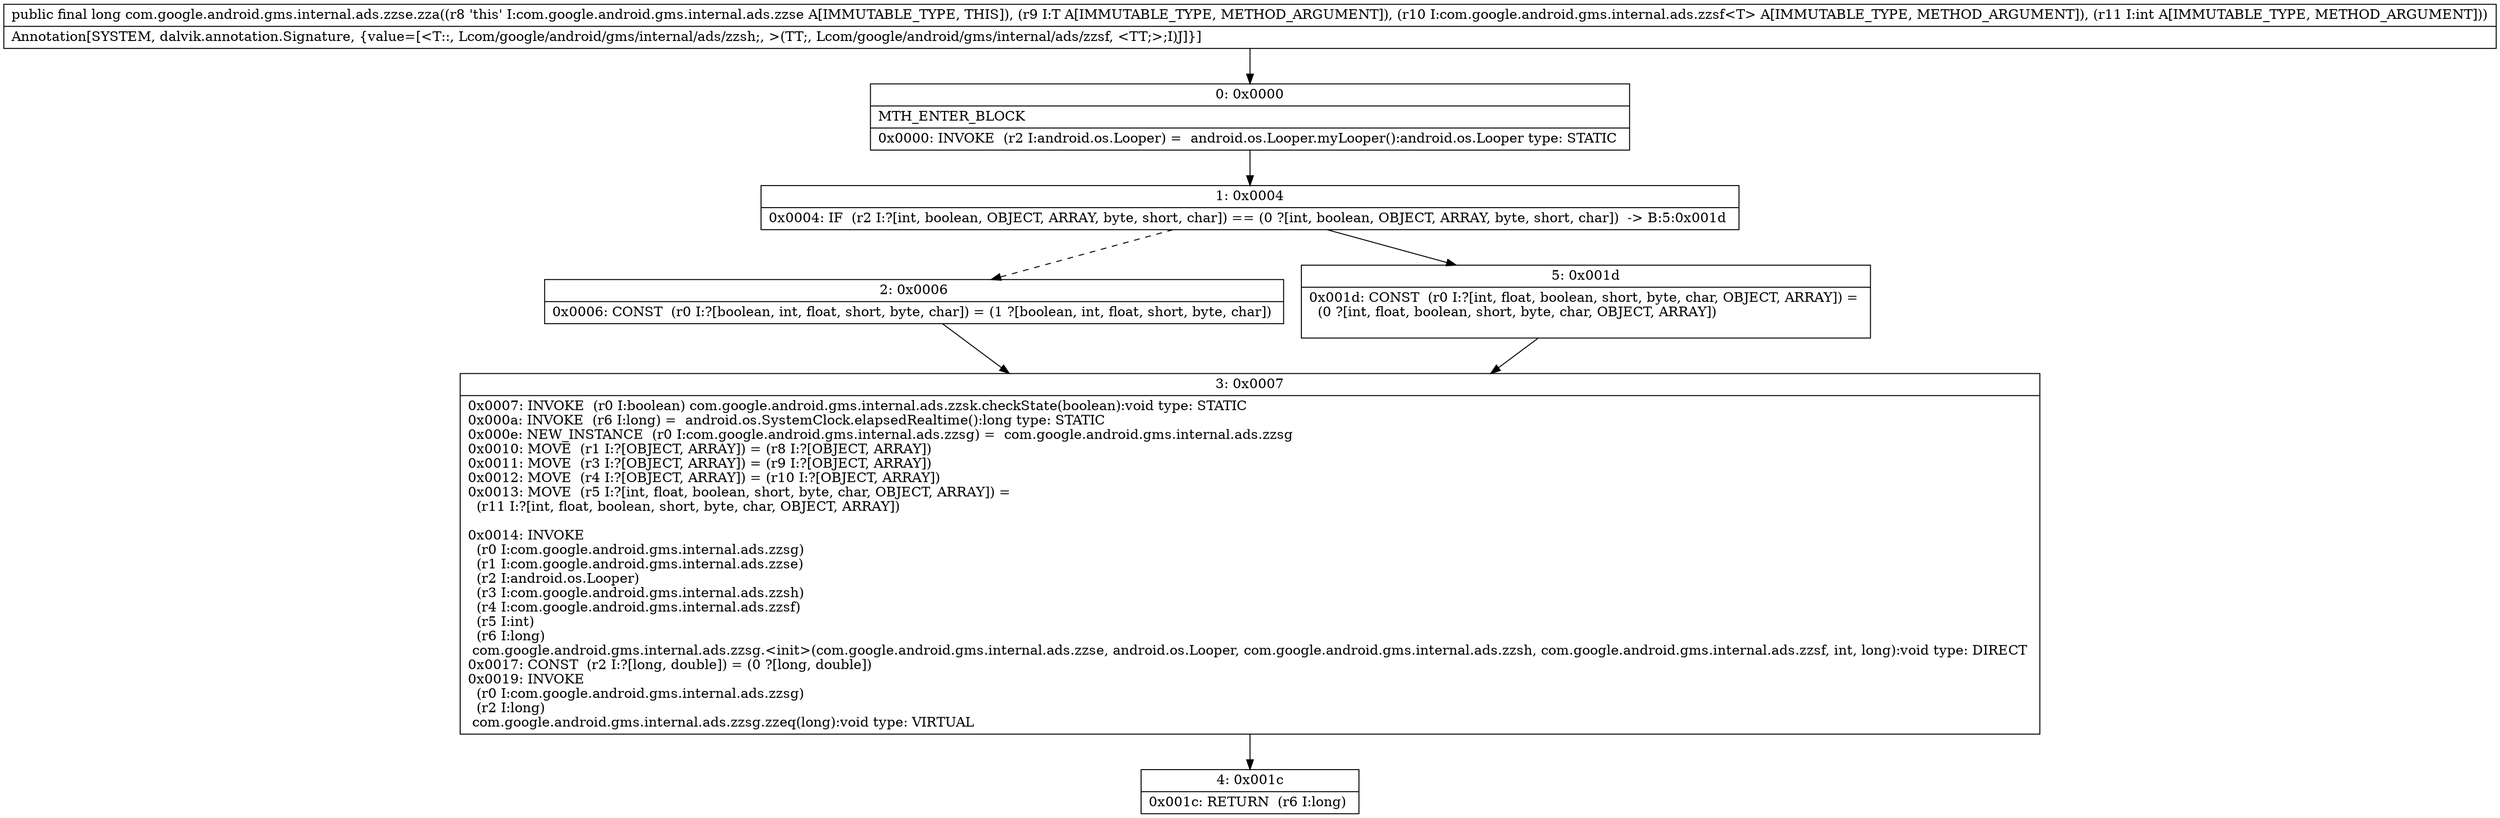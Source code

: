 digraph "CFG forcom.google.android.gms.internal.ads.zzse.zza(Lcom\/google\/android\/gms\/internal\/ads\/zzsh;Lcom\/google\/android\/gms\/internal\/ads\/zzsf;I)J" {
Node_0 [shape=record,label="{0\:\ 0x0000|MTH_ENTER_BLOCK\l|0x0000: INVOKE  (r2 I:android.os.Looper) =  android.os.Looper.myLooper():android.os.Looper type: STATIC \l}"];
Node_1 [shape=record,label="{1\:\ 0x0004|0x0004: IF  (r2 I:?[int, boolean, OBJECT, ARRAY, byte, short, char]) == (0 ?[int, boolean, OBJECT, ARRAY, byte, short, char])  \-\> B:5:0x001d \l}"];
Node_2 [shape=record,label="{2\:\ 0x0006|0x0006: CONST  (r0 I:?[boolean, int, float, short, byte, char]) = (1 ?[boolean, int, float, short, byte, char]) \l}"];
Node_3 [shape=record,label="{3\:\ 0x0007|0x0007: INVOKE  (r0 I:boolean) com.google.android.gms.internal.ads.zzsk.checkState(boolean):void type: STATIC \l0x000a: INVOKE  (r6 I:long) =  android.os.SystemClock.elapsedRealtime():long type: STATIC \l0x000e: NEW_INSTANCE  (r0 I:com.google.android.gms.internal.ads.zzsg) =  com.google.android.gms.internal.ads.zzsg \l0x0010: MOVE  (r1 I:?[OBJECT, ARRAY]) = (r8 I:?[OBJECT, ARRAY]) \l0x0011: MOVE  (r3 I:?[OBJECT, ARRAY]) = (r9 I:?[OBJECT, ARRAY]) \l0x0012: MOVE  (r4 I:?[OBJECT, ARRAY]) = (r10 I:?[OBJECT, ARRAY]) \l0x0013: MOVE  (r5 I:?[int, float, boolean, short, byte, char, OBJECT, ARRAY]) = \l  (r11 I:?[int, float, boolean, short, byte, char, OBJECT, ARRAY])\l \l0x0014: INVOKE  \l  (r0 I:com.google.android.gms.internal.ads.zzsg)\l  (r1 I:com.google.android.gms.internal.ads.zzse)\l  (r2 I:android.os.Looper)\l  (r3 I:com.google.android.gms.internal.ads.zzsh)\l  (r4 I:com.google.android.gms.internal.ads.zzsf)\l  (r5 I:int)\l  (r6 I:long)\l com.google.android.gms.internal.ads.zzsg.\<init\>(com.google.android.gms.internal.ads.zzse, android.os.Looper, com.google.android.gms.internal.ads.zzsh, com.google.android.gms.internal.ads.zzsf, int, long):void type: DIRECT \l0x0017: CONST  (r2 I:?[long, double]) = (0 ?[long, double]) \l0x0019: INVOKE  \l  (r0 I:com.google.android.gms.internal.ads.zzsg)\l  (r2 I:long)\l com.google.android.gms.internal.ads.zzsg.zzeq(long):void type: VIRTUAL \l}"];
Node_4 [shape=record,label="{4\:\ 0x001c|0x001c: RETURN  (r6 I:long) \l}"];
Node_5 [shape=record,label="{5\:\ 0x001d|0x001d: CONST  (r0 I:?[int, float, boolean, short, byte, char, OBJECT, ARRAY]) = \l  (0 ?[int, float, boolean, short, byte, char, OBJECT, ARRAY])\l \l}"];
MethodNode[shape=record,label="{public final long com.google.android.gms.internal.ads.zzse.zza((r8 'this' I:com.google.android.gms.internal.ads.zzse A[IMMUTABLE_TYPE, THIS]), (r9 I:T A[IMMUTABLE_TYPE, METHOD_ARGUMENT]), (r10 I:com.google.android.gms.internal.ads.zzsf\<T\> A[IMMUTABLE_TYPE, METHOD_ARGUMENT]), (r11 I:int A[IMMUTABLE_TYPE, METHOD_ARGUMENT]))  | Annotation[SYSTEM, dalvik.annotation.Signature, \{value=[\<T::, Lcom\/google\/android\/gms\/internal\/ads\/zzsh;, \>(TT;, Lcom\/google\/android\/gms\/internal\/ads\/zzsf, \<TT;\>;I)J]\}]\l}"];
MethodNode -> Node_0;
Node_0 -> Node_1;
Node_1 -> Node_2[style=dashed];
Node_1 -> Node_5;
Node_2 -> Node_3;
Node_3 -> Node_4;
Node_5 -> Node_3;
}

